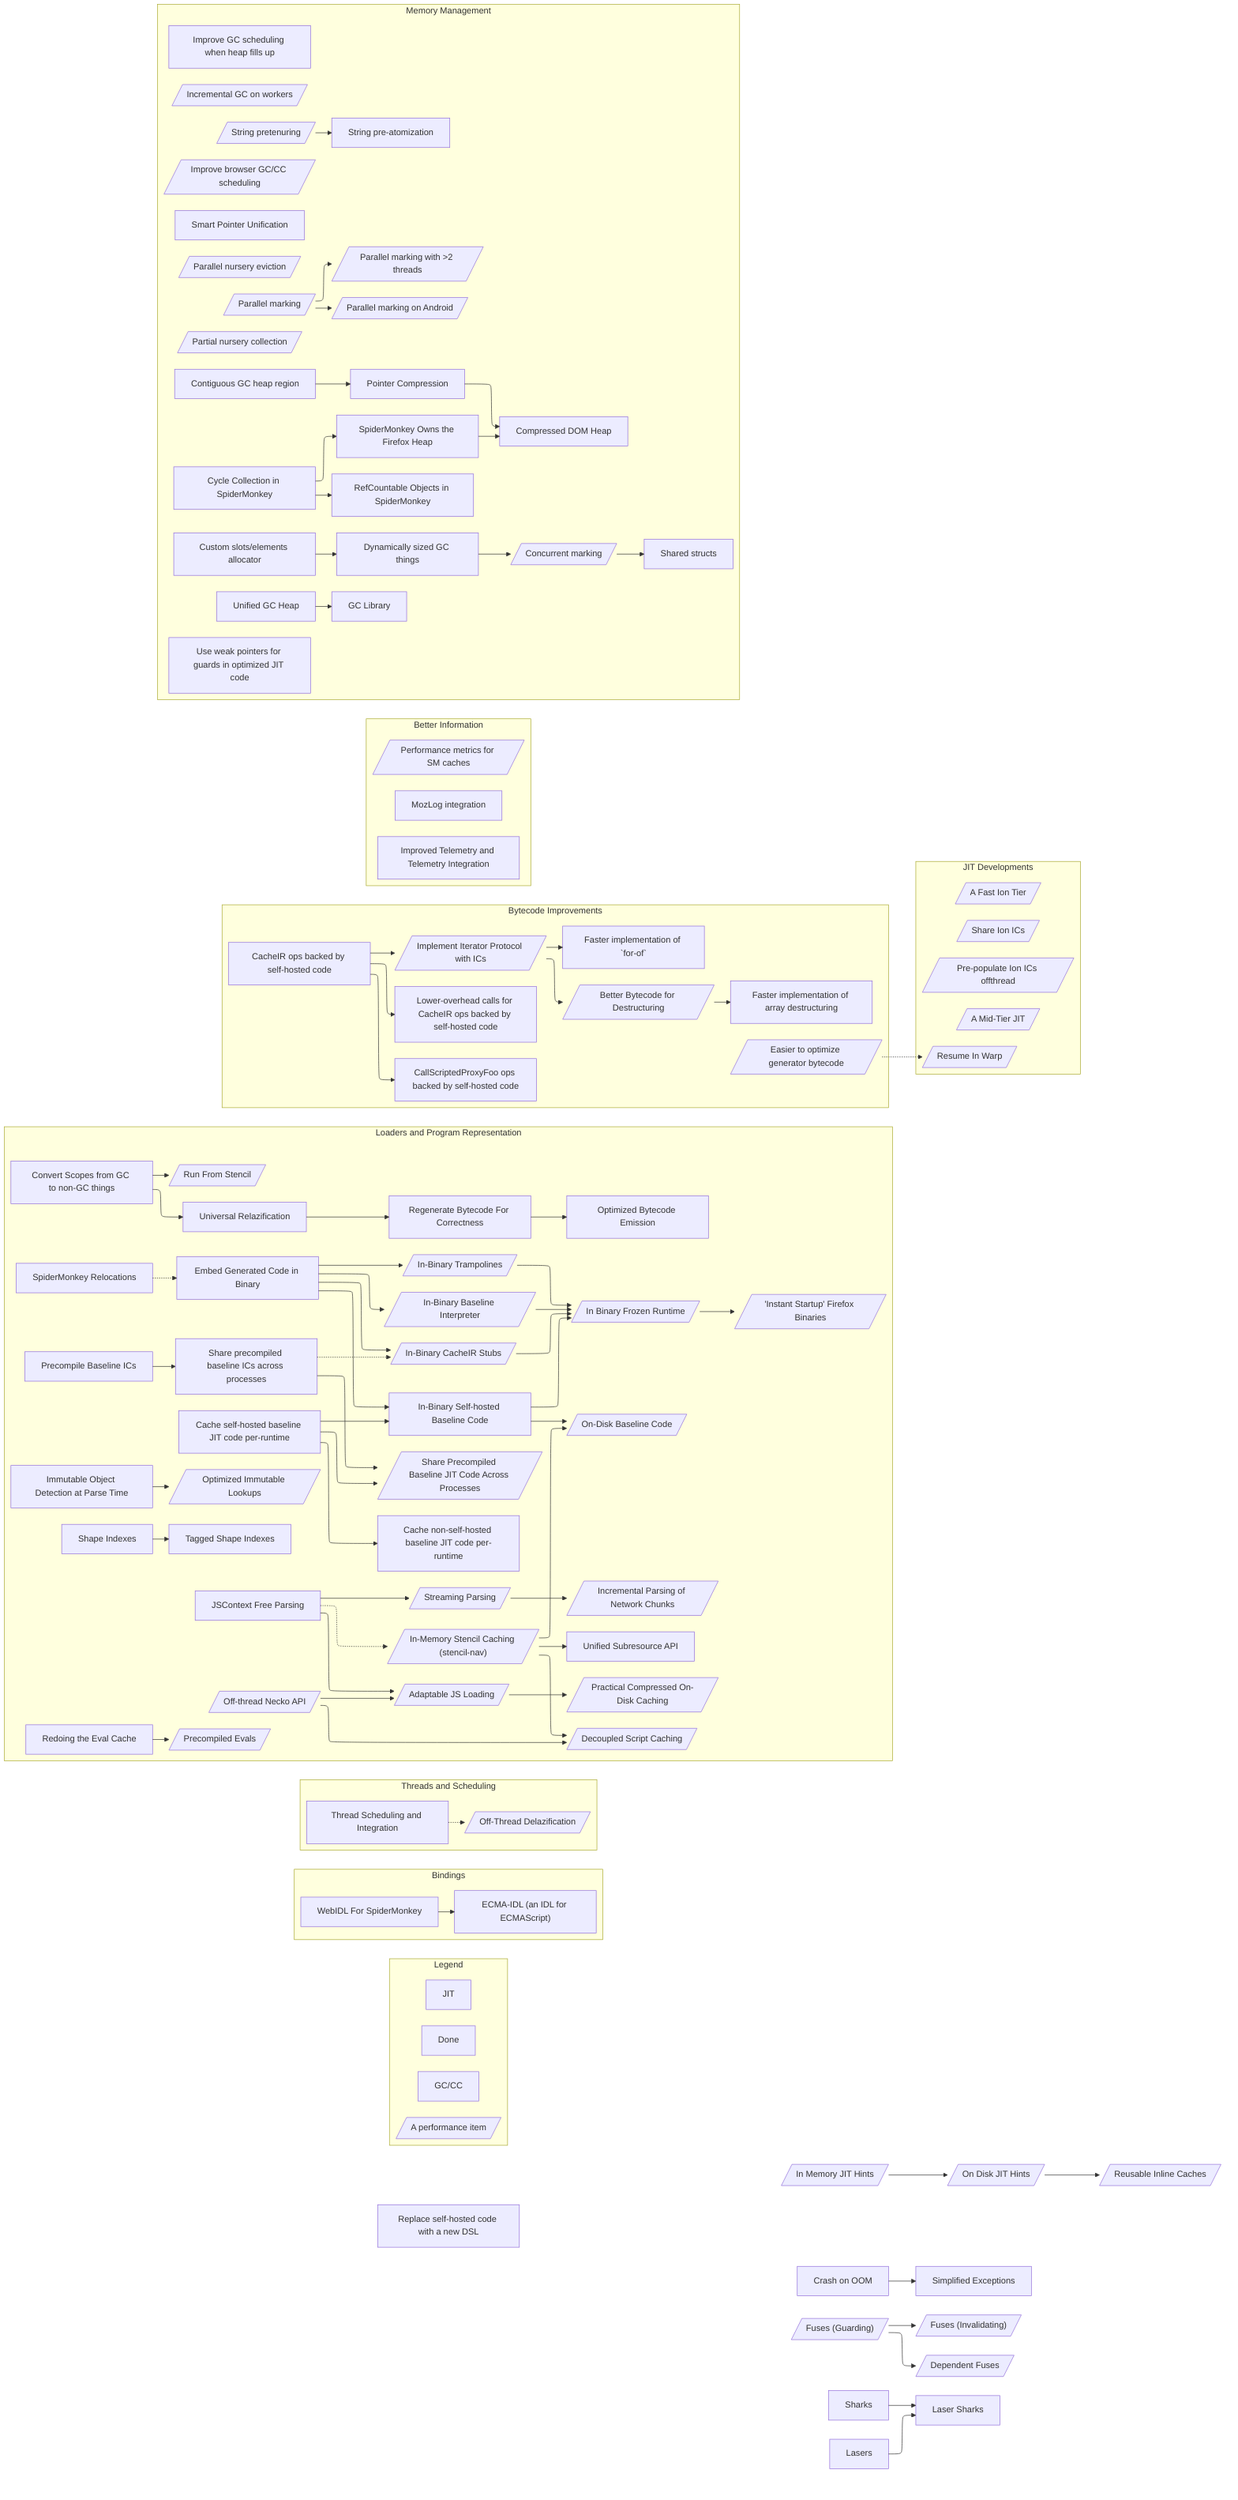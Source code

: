 %%{init: {"flowchart": {"defaultRenderer": "elk"}} }%%
%% Ideally we would use the elk renderer: Much better for this diagram.
%% -- However, using elk as our renderer does have downsides. Elk doesn't
%%    support dotted lines.
%% --
%% -- As well, it becomes very very wide as there's more complexity added to the
%%    diagram.

flowchart LR
    subgraph Legend
        Done
        class Done done

        GC["GC/CC"]
        class GC GC

        JIT
        class JIT JIT


        perf[/"A performance item"/]
    end


    inMemoryJITHints[/"In Memory JIT Hints"/] --> onDiskJITHints[/"On  Disk JIT Hints"/] --> ric[/"Reusable Inline Caches"/]
    class inMemoryJITHints done;
    click inMemoryJITHints href "https://bugzilla.mozilla.org/show_bug.cgi?id=1824772"

    class onDiskJITHints JIT;
    class ric JIT;

    click ric href "#ric"

    subgraph Bindings
      webIDL["WebIDL For SpiderMonkey"] --> ecmaIDL["ECMA-IDL (an IDL for ECMAScript)"]
    end

    subgraph threadsAndScheduling[Threads and Scheduling]
        scheduling["Thread Scheduling and Integration"] -.-> offThreadDelazification[/"Off-Thread Delazification"/]
    end

    subgraph loadingAndProgramRepresentation[Loaders and Program Representation]
        nonGCScopes["Convert Scopes from GC to non-GC things"] --> universalRelazification["Universal Relazification"]
        click universalRelazification href "#universalRelazification"

        universalRelazification --> tossBytecode["Regenerate Bytecode For Correctness"]
        tossBytecode --> optimizedBytecode["Optimized Bytecode Emission"]
        click tossBytecode href "#tossBytecode"

        runFromStencil[/"Run From Stencil"/]
        click runFromStencil "#runFromStencil"
        nonGCScopes --> runFromStencil

        immutableFlag["Immutable Object Detection at Parse Time"] --> optimizedImmutableLookups[/"Optimized Immutable Lookups"/]
        click immutableFlag href "#immutableFlag"

        evalCache["Redoing the Eval Cache"] --> precompiledEval[/"Precompiled Evals"/]



        inBinaryStubs[/"In-Binary CacheIR Stubs"/]
        smRelocations["SpiderMonkey Relocations"]
        click smRelocations href "#smRelocations"

        frozenRuntime[/"In Binary Frozen Runtime"/]
        frozenRuntime --> bakedFirefox[/"'Instant Startup' Firefox Binaries"/]

        inBinaryStubs --> frozenRuntime
        inBinaryTrampolines[/"In-Binary Trampolines"/] --> frozenRuntime
        inBinaryBaselineInterpreter[/"In-Binary Baseline Interpreter"/] --> frozenRuntime

        inBinaryCode["Embed Generated Code in Binary"] --> inBinaryStubs & inBinaryTrampolines & inBinaryBaselineInterpreter
        click inBinaryCode "#inBinaryCode"
        smRelocations -.-> inBinaryCode


        stencilNav[/"In-Memory Stencil Caching (stencil-nav)"/]
        click stencilNav "#stencilNav"
        stencilNav
        adaptableJSLoading[/"Adaptable JS Loading"/]
        click adaptableJSLoading "#adaptableJSLoading"
        adaptableJSLoading --> compressDiskCache[/"Practical Compressed On-Disk Caching"/]
        click compressDiskCache "#compressDiskCache"
        offThreadNeckoAPI --> decoupledCaching[/"Decoupled Script Caching"/]
        click decoupledCaching "#decoupledCaching"
        stencilNav --> decoupledCaching
        stencilNav --> unifiedSubresourceApi["Unified Subresource API"]
        click unifiedSubresourceApi "#unifiedSubresourceApi"
        offThreadNeckoAPI[/"Off-thread Necko API"/]
        click offThreadNeckoAPI "#offThreadNeckoAPI"
        offThreadNeckoAPI --> adaptableJSLoading

        contextFreeParsing["JSContext Free Parsing"]
        contextFreeParsing -.-> stencilNav
        contextFreeParsing --> adaptableJSLoading
        contextFreeParsing --> streamingParsing[/"Streaming Parsing"/]
        click streamingParsing "#streamingParsing"
        streamingParsing --> networkParsing[/"Incremental Parsing of Network Chunks"/]

        onDiskBaselineCode[/"On-Disk Baseline Code"/]
        click onDiskBaselineCode "#onDiskBaselineCode"
        stencilNav --> onDiskBaselineCode
        inBinarySelfHostedBaseline --> onDiskBaselineCode

        cacheSelfHostedJitCode["Cache self-hosted baseline JIT code per-runtime"]
        class cacheSelfHostedJitCode JIT

        cacheRegularJitCode["Cache non-self-hosted baseline JIT code per-runtime"]
        class cacheRegularJitCode JIT

        precompileBaselineICs["Precompile Baseline ICs"]
        class precompileBaselineICs JIT
        click precompileBaselineICs href "https://bugzilla.mozilla.org/show_bug.cgi?id=1357884"

        shareBaselineICs["Share precompiled baseline ICs across processes"]

        cacheSelfHostedJitCode --> cacheRegularJitCode
        precompileBaselineICs -->  shareBaselineICs

        shareBaselineICs -.-> inBinaryStubs

        sharePrecompiledBaselineAcrossProcesses[/"Share Precompiled Baseline JIT Code Across Processes"/]
        cacheSelfHostedJitCode --> sharePrecompiledBaselineAcrossProcesses
        shareBaselineICs --> sharePrecompiledBaselineAcrossProcesses

        inBinarySelfHostedBaseline["In-Binary Self-hosted Baseline Code"]
        inBinarySelfHostedBaseline --> frozenRuntime
        inBinaryCode --> inBinarySelfHostedBaseline
        cacheSelfHostedJitCode --> inBinarySelfHostedBaseline


        shapeIndexes[Shape Indexes]
        shapeIndexes --> taggedShapeIndexes[Tagged Shape Indexes]
        click shapeIndexes href "#shapeIndexes"
        click taggedShapeIndexes href "#taggedShapeIndexes"
    end

    subgraph improvedBytecode [Bytecode Improvements]
        destructuringBytecode[/"Better Bytecode for Destructuring"/]
        click destructuringBytecode "#destructuringBytecode"

        generatorBytecodeTransforms[/"Easier to optimize generator bytecode"/]
        click generatorBytecodeTransforms "#generatorBytecodeTransforms"
        generatorBytecodeTransforms


        selfHostedCacheIROps["CacheIR ops backed by self-hosted code"]
        class selfHostedCacheIROps JIT
        click selfHostedCacheIROps "#selfHostedCacheIROps"

        iteratorsWithICs[/"Implement Iterator Protocol with ICs"/]
        class iteratorsWithICs JIT

        selfHostedCacheIROps --> iteratorsWithICs

        fasterProxyTraps["CallScriptedProxyFoo ops backed by self-hosted code"]
        class fasterProxyTraps JIT

        selfHostedCacheIROps --> fasterProxyTraps

        fasterForOf["Faster implementation of `for-of` "]
        class fasterForOf JIT

        fasterArrayDestructuring["Faster implementation of array destructuring "]
        class fasterArrayDestructuring JIT

        iteratorsWithICs --> fasterForOf
        iteratorsWithICs --> destructuringBytecode

        destructuringBytecode --> fasterArrayDestructuring

        lowerOverheadSelfHostedCacheIR["Lower-overhead calls for CacheIR ops backed by self-hosted code"]
        class lowerOverheadSelfHostedCacheIR JIT

        selfHostedCacheIROps --> lowerOverheadSelfHostedCacheIR
    end

    generatorBytecodeTransforms -.-> resumeInWarp


    subgraph ionImprovements[JIT Developments]
        shareIonICs[/"Share Ion ICs"/]
        class shareIonICs JIT
        click shareIonICs "#shareIonICs"
        shareIonICs

        prepopulateIonIcs[/"Pre-populate Ion ICs offthread"/]
        class prepopulateIonIcs JIT
        click prepopulateIonIcs "#prepopulateIonIcs"
        prepopulateIonIcs

        fastIonTier[/"A Fast Ion Tier"/]
        class fastIonTier JIT
        click fastIonTier "#fastIonTier"
        fastIonTier

        resumeInWarp[/"Resume In Warp"/]
        class resumeInWarp JIT
        click resumeInWarp href "https://bugzilla.mozilla.org/show_bug.cgi?id=1681338"

        midTier[/"A Mid-Tier JIT"/]
        click midTier "#midTier"
        class midTier JIT
    end






    selfHostedReplacement["Replace self-hosted code with a new DSL"]

    crashOnOOM["Crash on OOM"]
    crashOnOOM --> simplifiedExceptions["Simplified Exceptions"]
    click simplifiedExceptions "#simplifiedExceptions"

    guardFuses[/"Fuses (Guarding)"/]
    class guardFuses done
    guardFuses --> invalidatingFuses[/"Fuses (Invalidating)"/]
    class invalidatingFuses done
    guardFuses --> dependentFuses[/"Dependent Fuses"/]
    class dependentFuses done

    subgraph betterInformation["Better Information"]
        mozLog["MozLog integration"]
        telemetry["Improved Telemetry and Telemetry Integration"]
        cacheStatistics[/"Performance metrics for SM caches"/]
    end


    subgraph memoryManagement["Memory Management"]
        parallelMarking[/"Parallel marking"/] --> androidParallelMarking[/"Parallel marking on Android"/]
        class parallelMarking GC
        class androidParallelMarking GC

        parallelMarking --> moreParallelMarking[/"Parallel marking with >2 threads"/]
        class moreParallelMarking GC
        contiguousGCHeap["Contiguous GC heap region"] --> pointerCompression["Pointer Compression"] --> compressedDOM["Compressed DOM Heap"]
        class contiguousGCHeap GC
        class pointerCompression GC
        class compressedDOM GC

        slotsAlloc["Custom slots/elements allocator"] --> dynamicGCThings["Dynamically sized GC things"] --> concurrentMarking[/"Concurrent marking"/] --> sharedStructs["Shared structs"]
        class slotsAlloc GC
        class dynamicGCThings GC
        class concurrentMarking GC
        class sharedStructs GC

        partialNurseryCollection[/"Partial nursery collection"/]
        class partialNurseryCollection GC

        parallelNurseryEviction[/"Parallel nursery eviction"/]
        class parallelNurseryEviction GC
        stringPretenuring[/"String pretenuring"/] --> stringPreAtomization["String pre-atomization"]
        class stringPretenuring GC
        class stringPreAtomization GC

        weakPtrsInOptimizedCode["Use weak pointers for guards in optimized JIT code"]
        class weakPtrsInOptimizedCode GC

        gcScheduling[/"Improve browser GC/CC scheduling"/]
        fullHeapScheduling["Improve GC scheduling when heap fills up"]
        class gcScheduling GC
        class fullHeapScheduling GC

        cc["Cycle Collection in SpiderMonkey"] --> refCount["RefCountable Objects in SpiderMonkey"]
        class cc GC
        class refCount GC

        cc --> smHeap["SpiderMonkey Owns the Firefox Heap"] --> compressedDOM
        class smHeap GC

        incrementalWorkerGC[/"Incremental GC on workers"/]
        class incrementalWorkerGC GC

        unifiedGcHeap["Unified GC Heap"]
        click unifiedGcHeap "#unifiedGcHeap"
        class unifiedGcHeap GC

        smartPointerUnification["Smart Pointer Unification"]

        unifiedGcHeap --> gcLibrary["GC Library"]
        click gcLibrary "#gcLibrary"
        class gcLibrary GC
    end

    Sharks --> laserSharks["Laser Sharks"]
    Lasers --> laserSharks

    %% Click Handlers
    %% Example of a programatic click handler for giggles. Notice that the callback
    %% is accessed relative to `window`.
    %% click webIDL callbacks.exampleCallback